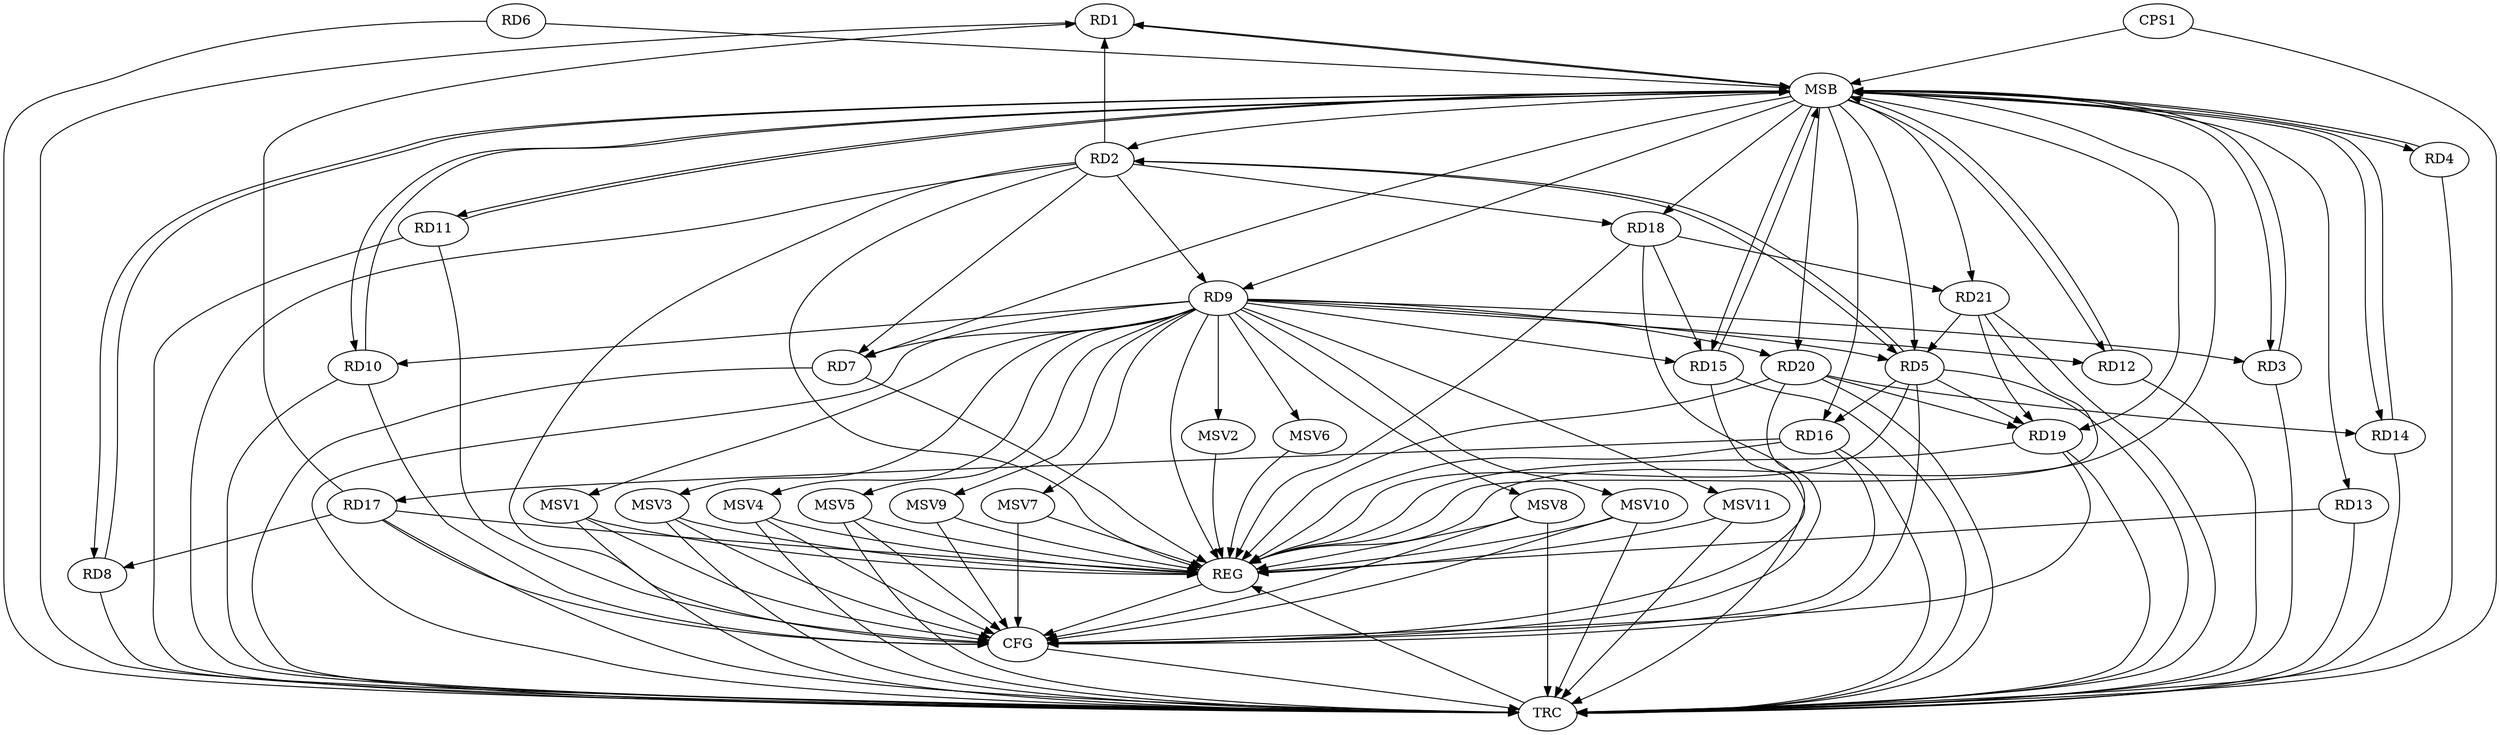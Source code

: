 strict digraph G {
  RD1 [ label="RD1" ];
  RD2 [ label="RD2" ];
  RD3 [ label="RD3" ];
  RD4 [ label="RD4" ];
  RD5 [ label="RD5" ];
  RD6 [ label="RD6" ];
  RD7 [ label="RD7" ];
  RD8 [ label="RD8" ];
  RD9 [ label="RD9" ];
  RD10 [ label="RD10" ];
  RD11 [ label="RD11" ];
  RD12 [ label="RD12" ];
  RD13 [ label="RD13" ];
  RD14 [ label="RD14" ];
  RD15 [ label="RD15" ];
  RD16 [ label="RD16" ];
  RD17 [ label="RD17" ];
  RD18 [ label="RD18" ];
  RD19 [ label="RD19" ];
  RD20 [ label="RD20" ];
  RD21 [ label="RD21" ];
  CPS1 [ label="CPS1" ];
  REG [ label="REG" ];
  MSB [ label="MSB" ];
  CFG [ label="CFG" ];
  TRC [ label="TRC" ];
  MSV1 [ label="MSV1" ];
  MSV2 [ label="MSV2" ];
  MSV3 [ label="MSV3" ];
  MSV4 [ label="MSV4" ];
  MSV5 [ label="MSV5" ];
  MSV6 [ label="MSV6" ];
  MSV7 [ label="MSV7" ];
  MSV8 [ label="MSV8" ];
  MSV9 [ label="MSV9" ];
  MSV10 [ label="MSV10" ];
  MSV11 [ label="MSV11" ];
  RD2 -> RD1;
  RD17 -> RD1;
  RD2 -> RD5;
  RD5 -> RD2;
  RD2 -> RD7;
  RD2 -> RD9;
  RD2 -> RD18;
  RD9 -> RD3;
  RD9 -> RD5;
  RD5 -> RD16;
  RD5 -> RD19;
  RD21 -> RD5;
  RD9 -> RD7;
  RD17 -> RD8;
  RD9 -> RD10;
  RD9 -> RD12;
  RD9 -> RD15;
  RD9 -> RD20;
  RD20 -> RD14;
  RD18 -> RD15;
  RD16 -> RD17;
  RD18 -> RD21;
  RD20 -> RD19;
  RD21 -> RD19;
  RD2 -> REG;
  RD5 -> REG;
  RD7 -> REG;
  RD9 -> REG;
  RD13 -> REG;
  RD16 -> REG;
  RD17 -> REG;
  RD18 -> REG;
  RD19 -> REG;
  RD20 -> REG;
  RD21 -> REG;
  RD1 -> MSB;
  MSB -> RD10;
  MSB -> RD15;
  MSB -> RD21;
  MSB -> REG;
  RD3 -> MSB;
  MSB -> RD9;
  MSB -> RD11;
  RD4 -> MSB;
  MSB -> RD13;
  RD6 -> MSB;
  RD8 -> MSB;
  MSB -> RD2;
  MSB -> RD4;
  RD10 -> MSB;
  MSB -> RD8;
  RD11 -> MSB;
  MSB -> RD14;
  RD12 -> MSB;
  MSB -> RD5;
  RD14 -> MSB;
  MSB -> RD3;
  MSB -> RD18;
  MSB -> RD20;
  RD15 -> MSB;
  MSB -> RD1;
  MSB -> RD12;
  CPS1 -> MSB;
  MSB -> RD7;
  MSB -> RD19;
  MSB -> RD16;
  RD2 -> CFG;
  RD17 -> CFG;
  RD16 -> CFG;
  RD5 -> CFG;
  RD19 -> CFG;
  RD20 -> CFG;
  RD11 -> CFG;
  RD15 -> CFG;
  RD10 -> CFG;
  REG -> CFG;
  RD1 -> TRC;
  RD2 -> TRC;
  RD3 -> TRC;
  RD4 -> TRC;
  RD5 -> TRC;
  RD6 -> TRC;
  RD7 -> TRC;
  RD8 -> TRC;
  RD9 -> TRC;
  RD10 -> TRC;
  RD11 -> TRC;
  RD12 -> TRC;
  RD13 -> TRC;
  RD14 -> TRC;
  RD15 -> TRC;
  RD16 -> TRC;
  RD17 -> TRC;
  RD18 -> TRC;
  RD19 -> TRC;
  RD20 -> TRC;
  RD21 -> TRC;
  CPS1 -> TRC;
  CFG -> TRC;
  TRC -> REG;
  RD9 -> MSV1;
  MSV1 -> REG;
  MSV1 -> TRC;
  MSV1 -> CFG;
  RD9 -> MSV2;
  RD9 -> MSV3;
  MSV2 -> REG;
  MSV3 -> REG;
  MSV3 -> TRC;
  MSV3 -> CFG;
  RD9 -> MSV4;
  MSV4 -> REG;
  MSV4 -> TRC;
  MSV4 -> CFG;
  RD9 -> MSV5;
  RD9 -> MSV6;
  RD9 -> MSV7;
  MSV5 -> REG;
  MSV5 -> TRC;
  MSV5 -> CFG;
  MSV6 -> REG;
  MSV7 -> REG;
  MSV7 -> CFG;
  RD9 -> MSV8;
  MSV8 -> REG;
  MSV8 -> TRC;
  MSV8 -> CFG;
  RD9 -> MSV9;
  MSV9 -> REG;
  MSV9 -> CFG;
  RD9 -> MSV10;
  RD9 -> MSV11;
  MSV10 -> REG;
  MSV10 -> TRC;
  MSV10 -> CFG;
  MSV11 -> REG;
  MSV11 -> TRC;
}
